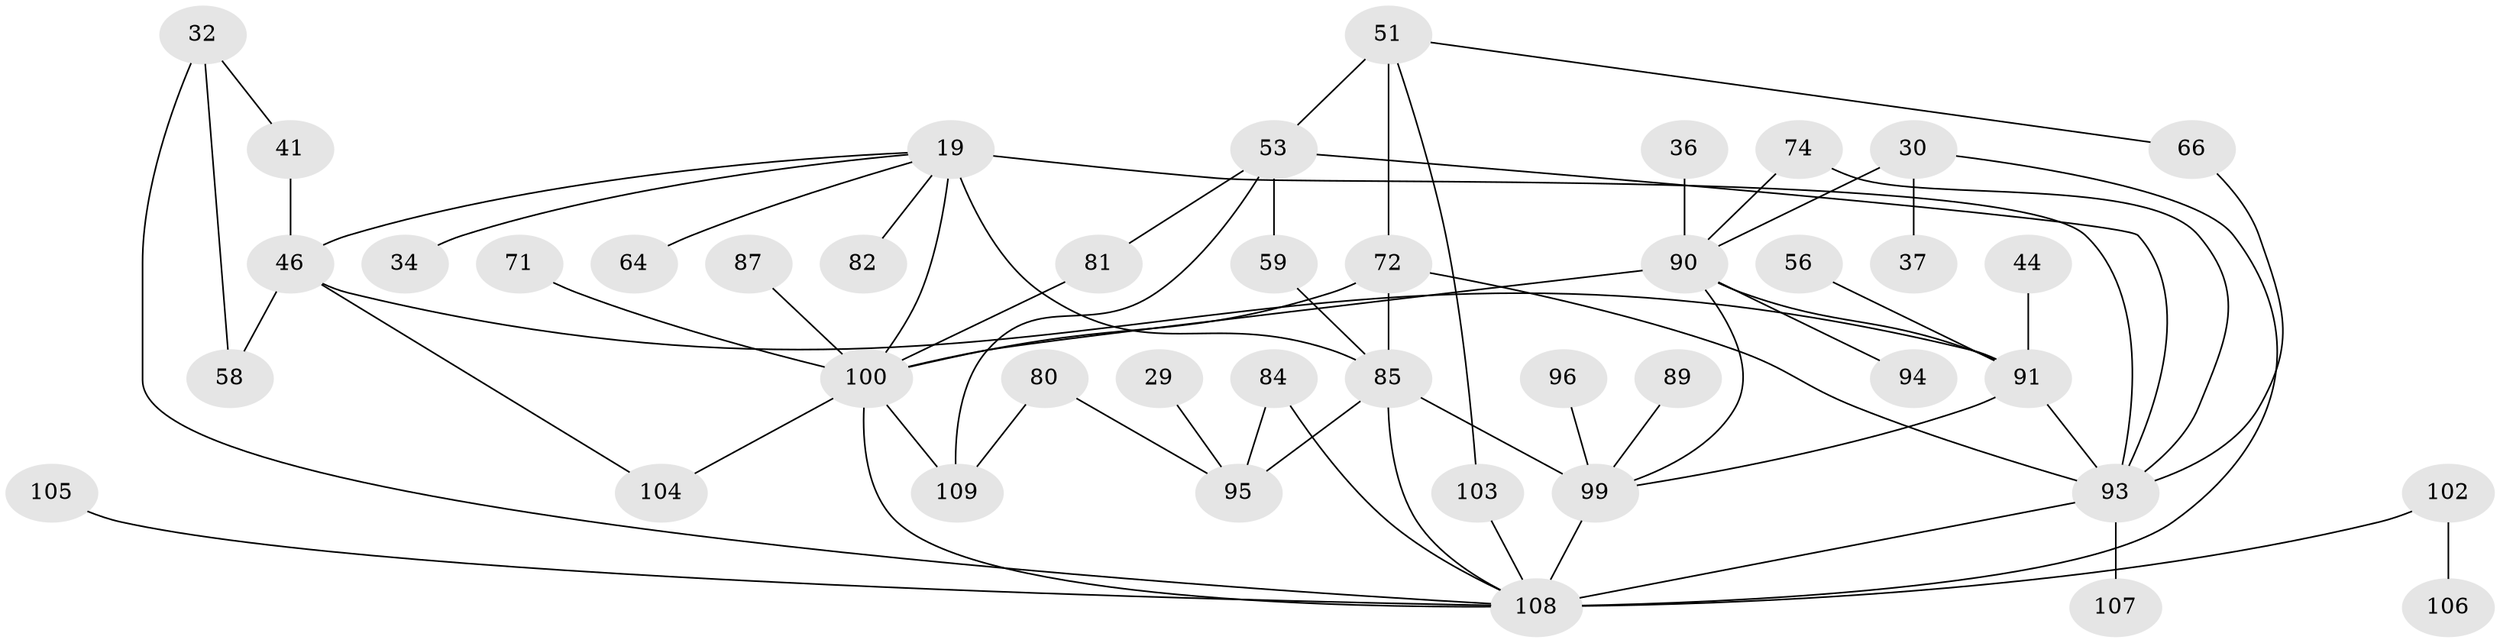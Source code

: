 // original degree distribution, {8: 0.009174311926605505, 6: 0.027522935779816515, 5: 0.07339449541284404, 4: 0.2018348623853211, 2: 0.1926605504587156, 3: 0.22018348623853212, 7: 0.01834862385321101, 1: 0.25688073394495414}
// Generated by graph-tools (version 1.1) at 2025/44/03/04/25 21:44:42]
// undirected, 43 vertices, 64 edges
graph export_dot {
graph [start="1"]
  node [color=gray90,style=filled];
  19 [super="+4+1"];
  29;
  30;
  32;
  34;
  36;
  37;
  41 [super="+25+31"];
  44;
  46 [super="+6+5"];
  51;
  53 [super="+22"];
  56;
  58 [super="+35"];
  59;
  64;
  66;
  71;
  72 [super="+47+38"];
  74 [super="+73"];
  80;
  81;
  82 [super="+60"];
  84 [super="+75"];
  85 [super="+3"];
  87;
  89;
  90 [super="+26+48"];
  91 [super="+20+12"];
  93 [super="+78+23"];
  94;
  95 [super="+68"];
  96;
  99 [super="+16+27+42+14"];
  100 [super="+61+67+83+65"];
  102 [super="+76"];
  103 [super="+79"];
  104 [super="+88+101"];
  105;
  106;
  107;
  108 [super="+63+98"];
  109;
  19 -- 34;
  19 -- 64;
  19 -- 46 [weight=2];
  19 -- 85 [weight=3];
  19 -- 93 [weight=3];
  19 -- 100 [weight=3];
  19 -- 82;
  29 -- 95;
  30 -- 37;
  30 -- 90 [weight=2];
  30 -- 108;
  32 -- 58 [weight=2];
  32 -- 41;
  32 -- 108;
  36 -- 90;
  41 -- 46;
  44 -- 91;
  46 -- 58;
  46 -- 91 [weight=2];
  46 -- 104;
  51 -- 53 [weight=2];
  51 -- 66;
  51 -- 72;
  51 -- 103;
  53 -- 59;
  53 -- 81;
  53 -- 109 [weight=2];
  53 -- 93;
  56 -- 91;
  59 -- 85;
  66 -- 93;
  71 -- 100;
  72 -- 93;
  72 -- 85;
  72 -- 100 [weight=2];
  74 -- 93;
  74 -- 90;
  80 -- 109;
  80 -- 95;
  81 -- 100;
  84 -- 95;
  84 -- 108;
  85 -- 95 [weight=2];
  85 -- 99 [weight=3];
  85 -- 108;
  87 -- 100;
  89 -- 99;
  90 -- 94;
  90 -- 99 [weight=2];
  90 -- 91;
  90 -- 100;
  91 -- 93 [weight=2];
  91 -- 99 [weight=2];
  93 -- 107;
  93 -- 108 [weight=2];
  96 -- 99;
  99 -- 108 [weight=4];
  100 -- 108 [weight=3];
  100 -- 109;
  100 -- 104;
  102 -- 106;
  102 -- 108;
  103 -- 108;
  105 -- 108;
}
